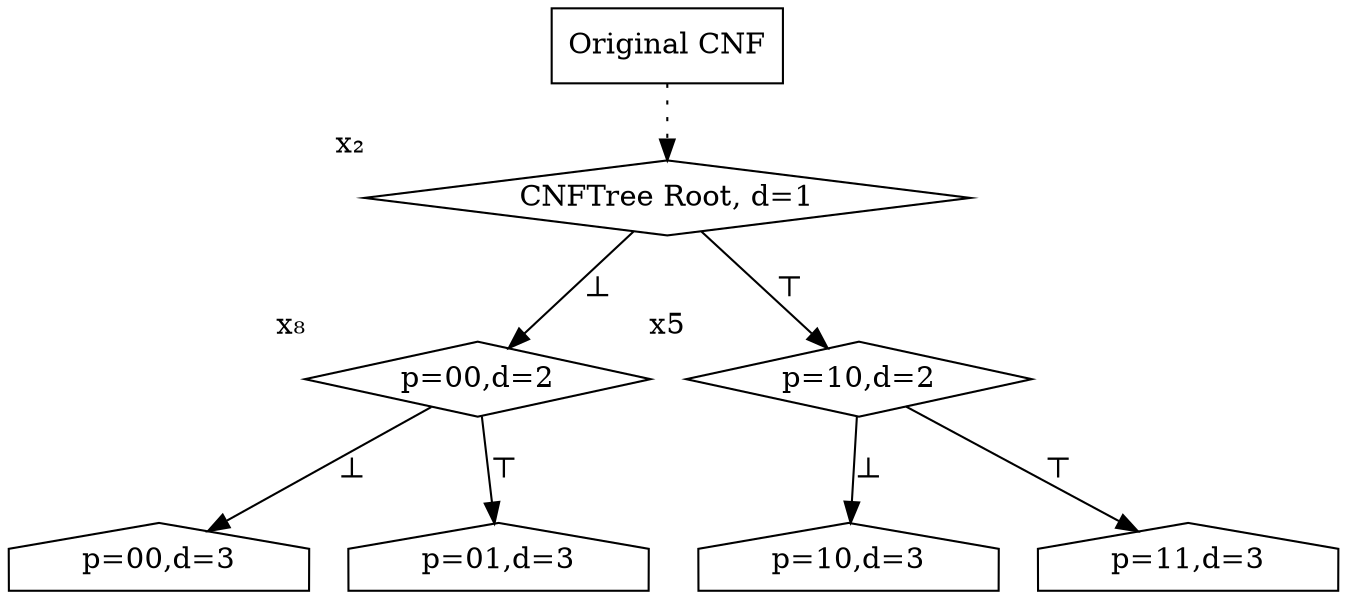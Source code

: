 digraph {
  {
    node [shape=box] "Original CNF";
    node [shape=diamond, xlabel = "x₂"] "CNFTree Root, d=1";
    node [xlabel = "x₈"] "p=00,d=2";
    node [xlabel = "x5"] "p=10,d=2";
  }

  "Original CNF" -> "CNFTree Root, d=1" [style = "dotted"];

  "CNFTree Root, d=1" -> "p=00,d=2" [label = "⊥"];
  "CNFTree Root, d=1" -> "p=10,d=2" [label = "⊤"];

  "p=00,d=3" [shape = "house"];
  "p=01,d=3" [shape = "house"];
  "p=10,d=3" [shape = "house"];
  "p=11,d=3" [shape = "house"];

  "p=00,d=2" -> "p=00,d=3" [label = "⊥"];
  "p=00,d=2" -> "p=01,d=3" [label = "⊤"];

  "p=10,d=2" -> "p=10,d=3" [label = "⊥"];
  "p=10,d=2" -> "p=11,d=3" [label = "⊤"];
}
